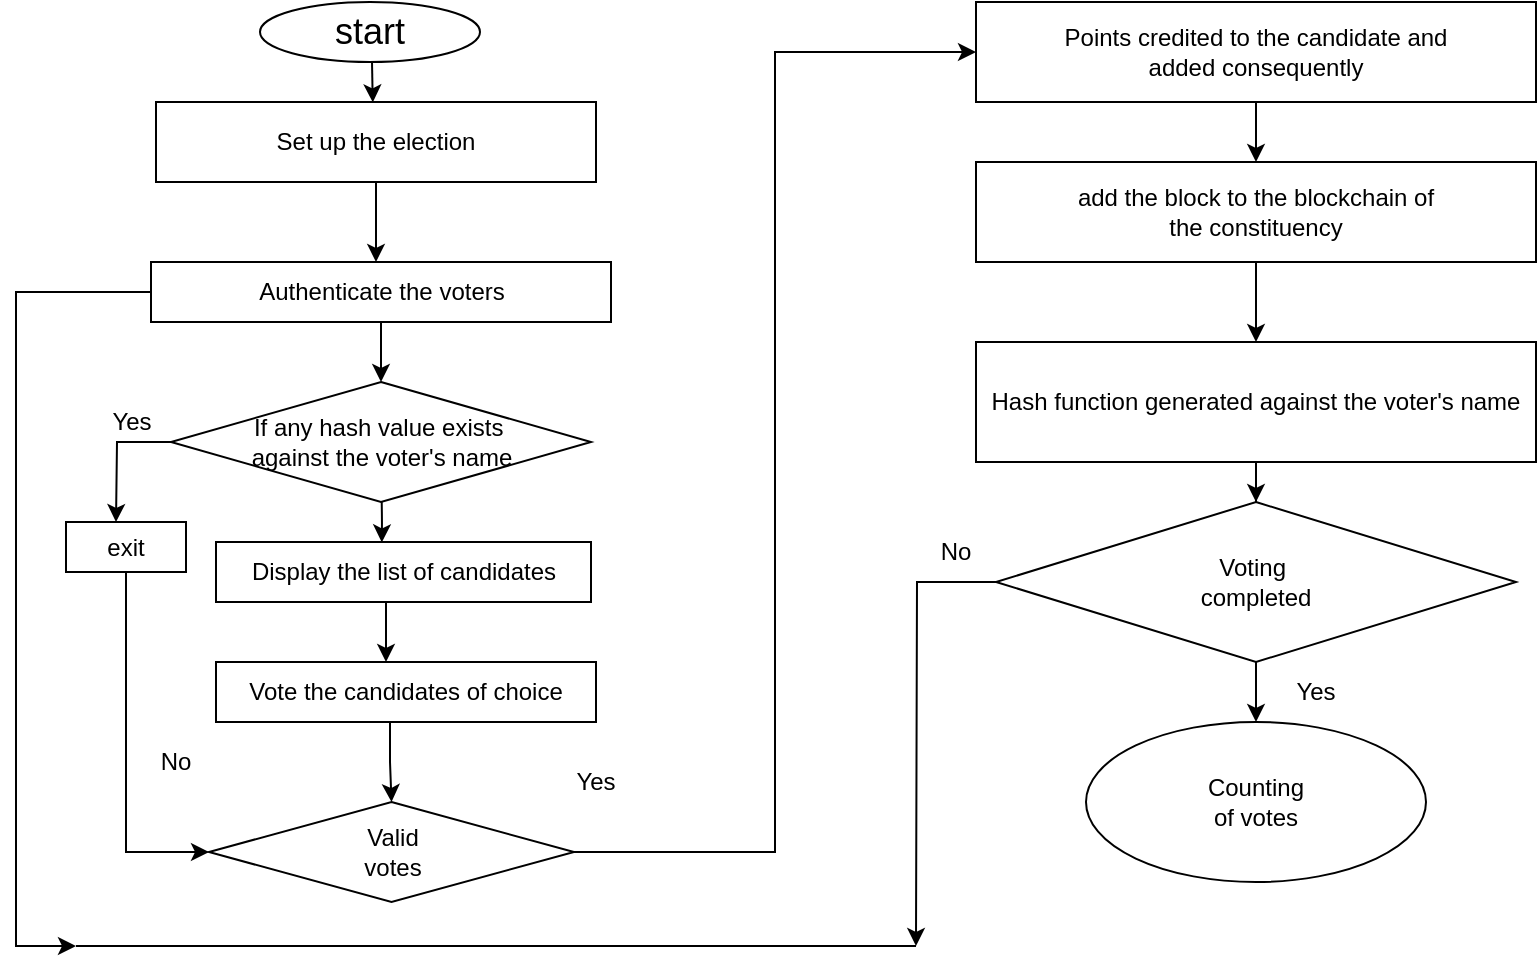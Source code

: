 <mxfile version="15.1.0" type="device"><diagram id="WelRqBuA5i4sZzRgzLNU" name="Page-1"><mxGraphModel dx="1021" dy="567" grid="1" gridSize="10" guides="1" tooltips="1" connect="1" arrows="1" fold="1" page="1" pageScale="1" pageWidth="850" pageHeight="1100" math="0" shadow="0"><root><mxCell id="0"/><mxCell id="1" parent="0"/><object label="&lt;span style=&quot;font-size: 18px&quot;&gt;start&lt;/span&gt;" id="RG9u4mGAkn1YbZUylgWR-1"><mxCell style="ellipse;whiteSpace=wrap;html=1;" vertex="1" parent="1"><mxGeometry x="132" y="10" width="110" height="30" as="geometry"/></mxCell></object><mxCell id="RG9u4mGAkn1YbZUylgWR-49" value="" style="edgeStyle=orthogonalEdgeStyle;rounded=0;orthogonalLoop=1;jettySize=auto;html=1;" edge="1" parent="1"><mxGeometry relative="1" as="geometry"><mxPoint x="204" y="370" as="sourcePoint"/><mxPoint x="197.76" y="410.003" as="targetPoint"/><Array as="points"><mxPoint x="197" y="370"/><mxPoint x="197" y="390"/><mxPoint x="198" y="390"/></Array></mxGeometry></mxCell><mxCell id="RG9u4mGAkn1YbZUylgWR-2" value="Vote the candidates of choice" style="rounded=0;whiteSpace=wrap;html=1;" vertex="1" parent="1"><mxGeometry x="110" y="340" width="190" height="30" as="geometry"/></mxCell><mxCell id="RG9u4mGAkn1YbZUylgWR-43" value="" style="edgeStyle=orthogonalEdgeStyle;rounded=0;orthogonalLoop=1;jettySize=auto;html=1;" edge="1" parent="1" source="RG9u4mGAkn1YbZUylgWR-3" target="RG9u4mGAkn1YbZUylgWR-6"><mxGeometry relative="1" as="geometry"><Array as="points"><mxPoint x="193" y="100"/><mxPoint x="193" y="100"/></Array></mxGeometry></mxCell><mxCell id="RG9u4mGAkn1YbZUylgWR-3" value="Set up the election" style="rounded=0;whiteSpace=wrap;html=1;" vertex="1" parent="1"><mxGeometry x="80" y="60" width="220" height="40" as="geometry"/></mxCell><mxCell id="RG9u4mGAkn1YbZUylgWR-34" style="edgeStyle=orthogonalEdgeStyle;rounded=0;orthogonalLoop=1;jettySize=auto;html=1;" edge="1" parent="1" source="RG9u4mGAkn1YbZUylgWR-4"><mxGeometry relative="1" as="geometry"><mxPoint x="60" y="270" as="targetPoint"/></mxGeometry></mxCell><mxCell id="RG9u4mGAkn1YbZUylgWR-4" value="If any hash value exists&amp;nbsp;&lt;br&gt;against the voter's name" style="rhombus;whiteSpace=wrap;html=1;" vertex="1" parent="1"><mxGeometry x="87.5" y="200" width="210" height="60" as="geometry"/></mxCell><mxCell id="RG9u4mGAkn1YbZUylgWR-5" value="Display the list of candidates" style="rounded=0;whiteSpace=wrap;html=1;" vertex="1" parent="1"><mxGeometry x="110" y="280" width="187.5" height="30" as="geometry"/></mxCell><mxCell id="RG9u4mGAkn1YbZUylgWR-25" style="edgeStyle=orthogonalEdgeStyle;rounded=0;orthogonalLoop=1;jettySize=auto;html=1;" edge="1" parent="1" source="RG9u4mGAkn1YbZUylgWR-6"><mxGeometry relative="1" as="geometry"><mxPoint x="40" y="482" as="targetPoint"/><Array as="points"><mxPoint x="10" y="155"/><mxPoint x="10" y="482"/></Array></mxGeometry></mxCell><mxCell id="RG9u4mGAkn1YbZUylgWR-6" value="Authenticate the voters" style="rounded=0;whiteSpace=wrap;html=1;" vertex="1" parent="1"><mxGeometry x="77.5" y="140" width="230" height="30" as="geometry"/></mxCell><mxCell id="RG9u4mGAkn1YbZUylgWR-23" style="edgeStyle=orthogonalEdgeStyle;rounded=0;orthogonalLoop=1;jettySize=auto;html=1;entryX=0;entryY=0.5;entryDx=0;entryDy=0;" edge="1" parent="1" source="RG9u4mGAkn1YbZUylgWR-7" target="RG9u4mGAkn1YbZUylgWR-9"><mxGeometry relative="1" as="geometry"/></mxCell><mxCell id="RG9u4mGAkn1YbZUylgWR-7" value="Valid&lt;br&gt;votes" style="rhombus;whiteSpace=wrap;html=1;" vertex="1" parent="1"><mxGeometry x="106.5" y="410" width="182.5" height="50" as="geometry"/></mxCell><mxCell id="RG9u4mGAkn1YbZUylgWR-27" value="" style="edgeStyle=orthogonalEdgeStyle;rounded=0;orthogonalLoop=1;jettySize=auto;html=1;" edge="1" parent="1" source="RG9u4mGAkn1YbZUylgWR-9" target="RG9u4mGAkn1YbZUylgWR-10"><mxGeometry relative="1" as="geometry"/></mxCell><mxCell id="RG9u4mGAkn1YbZUylgWR-9" value="Points credited to the candidate and&lt;br&gt;added consequently" style="rounded=0;whiteSpace=wrap;html=1;" vertex="1" parent="1"><mxGeometry x="490" y="10" width="280" height="50" as="geometry"/></mxCell><mxCell id="RG9u4mGAkn1YbZUylgWR-28" value="" style="edgeStyle=orthogonalEdgeStyle;rounded=0;orthogonalLoop=1;jettySize=auto;html=1;" edge="1" parent="1" source="RG9u4mGAkn1YbZUylgWR-10" target="RG9u4mGAkn1YbZUylgWR-11"><mxGeometry relative="1" as="geometry"><Array as="points"><mxPoint x="630" y="170"/><mxPoint x="630" y="170"/></Array></mxGeometry></mxCell><mxCell id="RG9u4mGAkn1YbZUylgWR-10" value="add the block to the blockchain of&lt;br&gt;the constituency" style="rounded=0;whiteSpace=wrap;html=1;" vertex="1" parent="1"><mxGeometry x="490" y="90" width="280" height="50" as="geometry"/></mxCell><mxCell id="RG9u4mGAkn1YbZUylgWR-29" value="" style="edgeStyle=orthogonalEdgeStyle;rounded=0;orthogonalLoop=1;jettySize=auto;html=1;" edge="1" parent="1" source="RG9u4mGAkn1YbZUylgWR-11" target="RG9u4mGAkn1YbZUylgWR-12"><mxGeometry relative="1" as="geometry"/></mxCell><mxCell id="RG9u4mGAkn1YbZUylgWR-11" value="Hash function generated against the voter's name" style="rounded=0;whiteSpace=wrap;html=1;" vertex="1" parent="1"><mxGeometry x="490" y="180" width="280" height="60" as="geometry"/></mxCell><mxCell id="RG9u4mGAkn1YbZUylgWR-26" style="edgeStyle=orthogonalEdgeStyle;rounded=0;orthogonalLoop=1;jettySize=auto;html=1;exitX=0;exitY=0.5;exitDx=0;exitDy=0;" edge="1" parent="1" source="RG9u4mGAkn1YbZUylgWR-12"><mxGeometry relative="1" as="geometry"><mxPoint x="460" y="482" as="targetPoint"/></mxGeometry></mxCell><mxCell id="RG9u4mGAkn1YbZUylgWR-30" value="" style="edgeStyle=orthogonalEdgeStyle;rounded=0;orthogonalLoop=1;jettySize=auto;html=1;" edge="1" parent="1" source="RG9u4mGAkn1YbZUylgWR-12" target="RG9u4mGAkn1YbZUylgWR-13"><mxGeometry relative="1" as="geometry"/></mxCell><mxCell id="RG9u4mGAkn1YbZUylgWR-12" value="Voting&amp;nbsp;&lt;br&gt;completed" style="rhombus;whiteSpace=wrap;html=1;" vertex="1" parent="1"><mxGeometry x="500" y="260" width="260" height="80" as="geometry"/></mxCell><mxCell id="RG9u4mGAkn1YbZUylgWR-13" value="Counting&lt;br&gt;of votes" style="ellipse;whiteSpace=wrap;html=1;" vertex="1" parent="1"><mxGeometry x="545" y="370" width="170" height="80" as="geometry"/></mxCell><mxCell id="RG9u4mGAkn1YbZUylgWR-21" value="" style="endArrow=classic;html=1;" edge="1" parent="1"><mxGeometry width="50" height="50" relative="1" as="geometry"><mxPoint x="195" y="310" as="sourcePoint"/><mxPoint x="195" y="340" as="targetPoint"/><Array as="points"><mxPoint x="194.5" y="310"/></Array></mxGeometry></mxCell><mxCell id="RG9u4mGAkn1YbZUylgWR-31" value="" style="endArrow=none;html=1;" edge="1" parent="1"><mxGeometry width="50" height="50" relative="1" as="geometry"><mxPoint x="40" y="482" as="sourcePoint"/><mxPoint x="460" y="482" as="targetPoint"/></mxGeometry></mxCell><mxCell id="RG9u4mGAkn1YbZUylgWR-35" style="edgeStyle=orthogonalEdgeStyle;rounded=0;orthogonalLoop=1;jettySize=auto;html=1;entryX=0;entryY=0.5;entryDx=0;entryDy=0;" edge="1" parent="1" source="RG9u4mGAkn1YbZUylgWR-33" target="RG9u4mGAkn1YbZUylgWR-7"><mxGeometry relative="1" as="geometry"><Array as="points"><mxPoint x="65" y="435"/></Array></mxGeometry></mxCell><mxCell id="RG9u4mGAkn1YbZUylgWR-33" value="exit" style="rounded=0;whiteSpace=wrap;html=1;" vertex="1" parent="1"><mxGeometry x="35" y="270" width="60" height="25" as="geometry"/></mxCell><mxCell id="RG9u4mGAkn1YbZUylgWR-36" value="Yes" style="text;html=1;strokeColor=none;fillColor=none;align=center;verticalAlign=middle;whiteSpace=wrap;rounded=0;" vertex="1" parent="1"><mxGeometry x="47.5" y="210" width="40" height="20" as="geometry"/></mxCell><mxCell id="RG9u4mGAkn1YbZUylgWR-37" value="No" style="text;html=1;strokeColor=none;fillColor=none;align=center;verticalAlign=middle;whiteSpace=wrap;rounded=0;" vertex="1" parent="1"><mxGeometry x="70" y="380" width="40" height="20" as="geometry"/></mxCell><mxCell id="RG9u4mGAkn1YbZUylgWR-39" value="Yes" style="text;html=1;strokeColor=none;fillColor=none;align=center;verticalAlign=middle;whiteSpace=wrap;rounded=0;" vertex="1" parent="1"><mxGeometry x="280" y="390" width="40" height="20" as="geometry"/></mxCell><mxCell id="RG9u4mGAkn1YbZUylgWR-40" value="No" style="text;html=1;strokeColor=none;fillColor=none;align=center;verticalAlign=middle;whiteSpace=wrap;rounded=0;" vertex="1" parent="1"><mxGeometry x="460" y="275" width="40" height="20" as="geometry"/></mxCell><mxCell id="RG9u4mGAkn1YbZUylgWR-41" value="Yes" style="text;html=1;strokeColor=none;fillColor=none;align=center;verticalAlign=middle;whiteSpace=wrap;rounded=0;" vertex="1" parent="1"><mxGeometry x="640" y="345" width="40" height="20" as="geometry"/></mxCell><mxCell id="RG9u4mGAkn1YbZUylgWR-46" value="" style="endArrow=classic;html=1;entryX=0.479;entryY=0.005;entryDx=0;entryDy=0;entryPerimeter=0;" edge="1" parent="1"><mxGeometry width="50" height="50" relative="1" as="geometry"><mxPoint x="188" y="40" as="sourcePoint"/><mxPoint x="188.38" y="60.2" as="targetPoint"/></mxGeometry></mxCell><mxCell id="RG9u4mGAkn1YbZUylgWR-47" value="" style="endArrow=classic;html=1;entryX=0.5;entryY=0;entryDx=0;entryDy=0;exitX=0.5;exitY=1;exitDx=0;exitDy=0;" edge="1" parent="1" source="RG9u4mGAkn1YbZUylgWR-6" target="RG9u4mGAkn1YbZUylgWR-4"><mxGeometry width="50" height="50" relative="1" as="geometry"><mxPoint x="160" y="220" as="sourcePoint"/><mxPoint x="210" y="170" as="targetPoint"/></mxGeometry></mxCell><mxCell id="RG9u4mGAkn1YbZUylgWR-48" value="" style="endArrow=classic;html=1;entryX=0.458;entryY=0.007;entryDx=0;entryDy=0;entryPerimeter=0;exitX=0.516;exitY=1;exitDx=0;exitDy=0;exitPerimeter=0;" edge="1" parent="1"><mxGeometry width="50" height="50" relative="1" as="geometry"><mxPoint x="192.86" y="260" as="sourcePoint"/><mxPoint x="192.875" y="280.21" as="targetPoint"/><Array as="points"><mxPoint x="193" y="270"/></Array></mxGeometry></mxCell></root></mxGraphModel></diagram></mxfile>